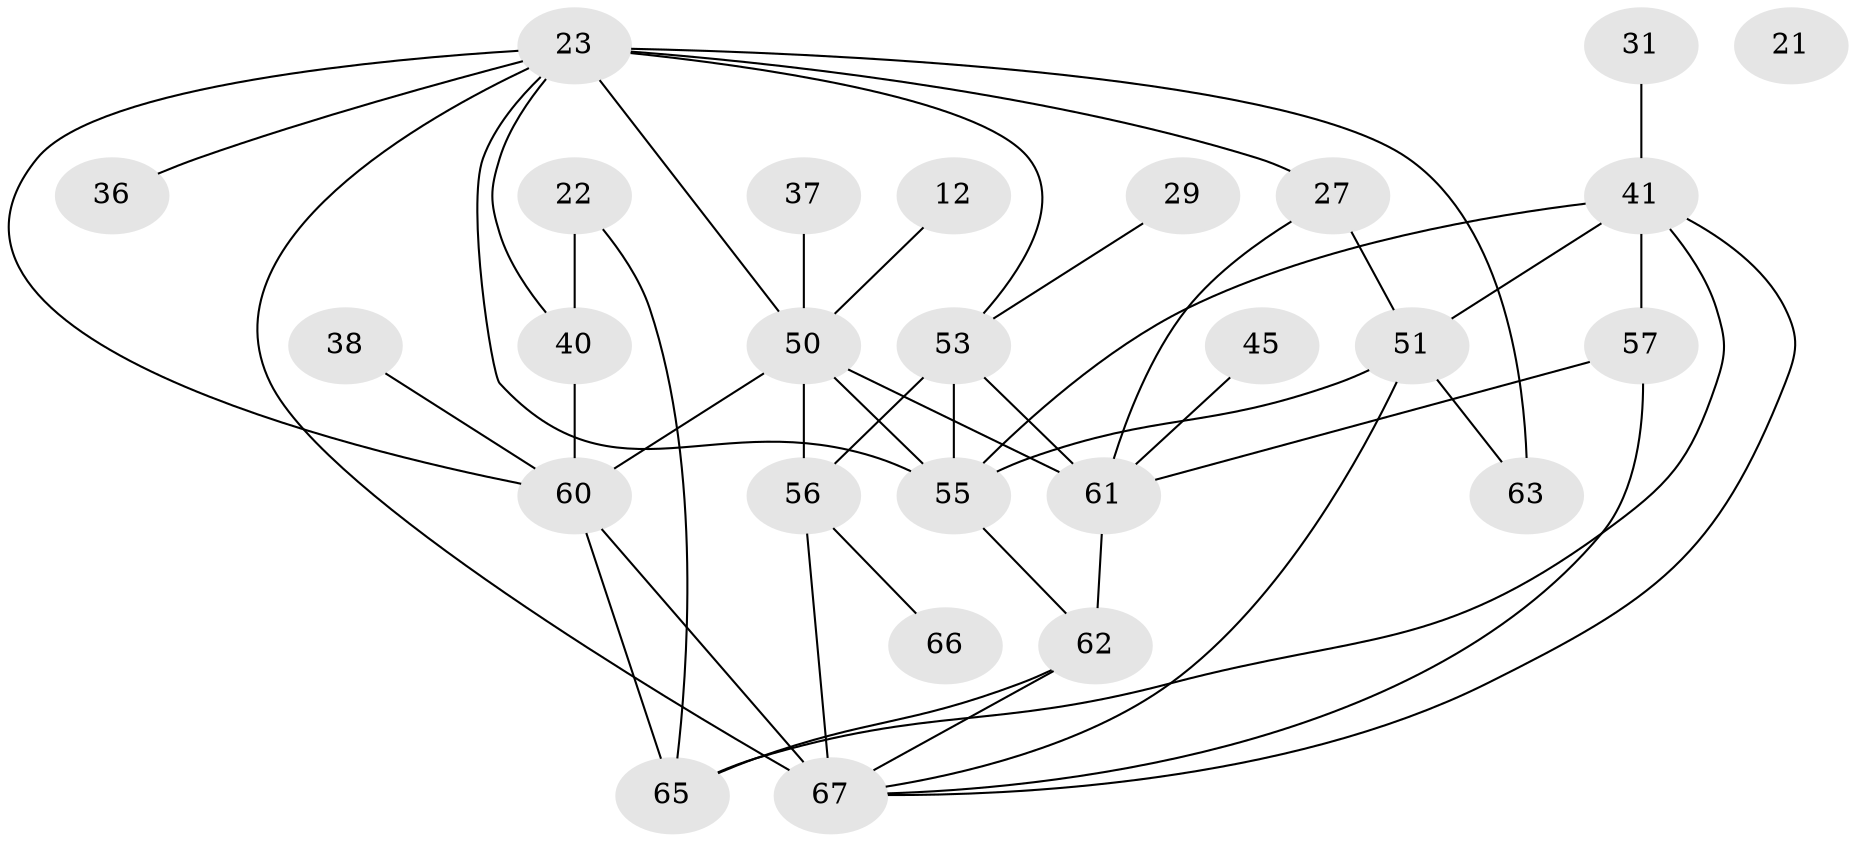 // original degree distribution, {3: 0.208955223880597, 4: 0.14925373134328357, 2: 0.2537313432835821, 5: 0.16417910447761194, 1: 0.11940298507462686, 6: 0.05970149253731343, 0: 0.014925373134328358, 9: 0.014925373134328358, 8: 0.014925373134328358}
// Generated by graph-tools (version 1.1) at 2025/43/03/04/25 21:43:38]
// undirected, 26 vertices, 45 edges
graph export_dot {
graph [start="1"]
  node [color=gray90,style=filled];
  12;
  21;
  22;
  23 [super="+9+10"];
  27 [super="+1"];
  29;
  31;
  36 [super="+33"];
  37 [super="+7"];
  38;
  40;
  41 [super="+20"];
  45 [super="+11"];
  50 [super="+15+32"];
  51 [super="+19+28"];
  53 [super="+2+25"];
  55 [super="+26+17+47"];
  56 [super="+54"];
  57 [super="+42"];
  60 [super="+6+16"];
  61 [super="+39+46"];
  62;
  63;
  65;
  66;
  67 [super="+35+52+58+64"];
  12 -- 50;
  22 -- 40;
  22 -- 65;
  23 -- 53 [weight=2];
  23 -- 50;
  23 -- 40;
  23 -- 63;
  23 -- 55;
  23 -- 67 [weight=2];
  23 -- 36;
  23 -- 27 [weight=2];
  23 -- 60;
  27 -- 51;
  27 -- 61 [weight=2];
  29 -- 53;
  31 -- 41;
  37 -- 50;
  38 -- 60 [weight=2];
  40 -- 60 [weight=3];
  41 -- 55;
  41 -- 65;
  41 -- 67;
  41 -- 51 [weight=2];
  41 -- 57;
  45 -- 61;
  50 -- 61 [weight=2];
  50 -- 60 [weight=2];
  50 -- 56 [weight=2];
  50 -- 55 [weight=2];
  51 -- 63;
  51 -- 55 [weight=3];
  51 -- 67 [weight=2];
  53 -- 56 [weight=3];
  53 -- 55 [weight=3];
  53 -- 61 [weight=3];
  55 -- 62;
  56 -- 66;
  56 -- 67 [weight=3];
  57 -- 61;
  57 -- 67;
  60 -- 65 [weight=2];
  60 -- 67;
  61 -- 62;
  62 -- 65;
  62 -- 67;
}
